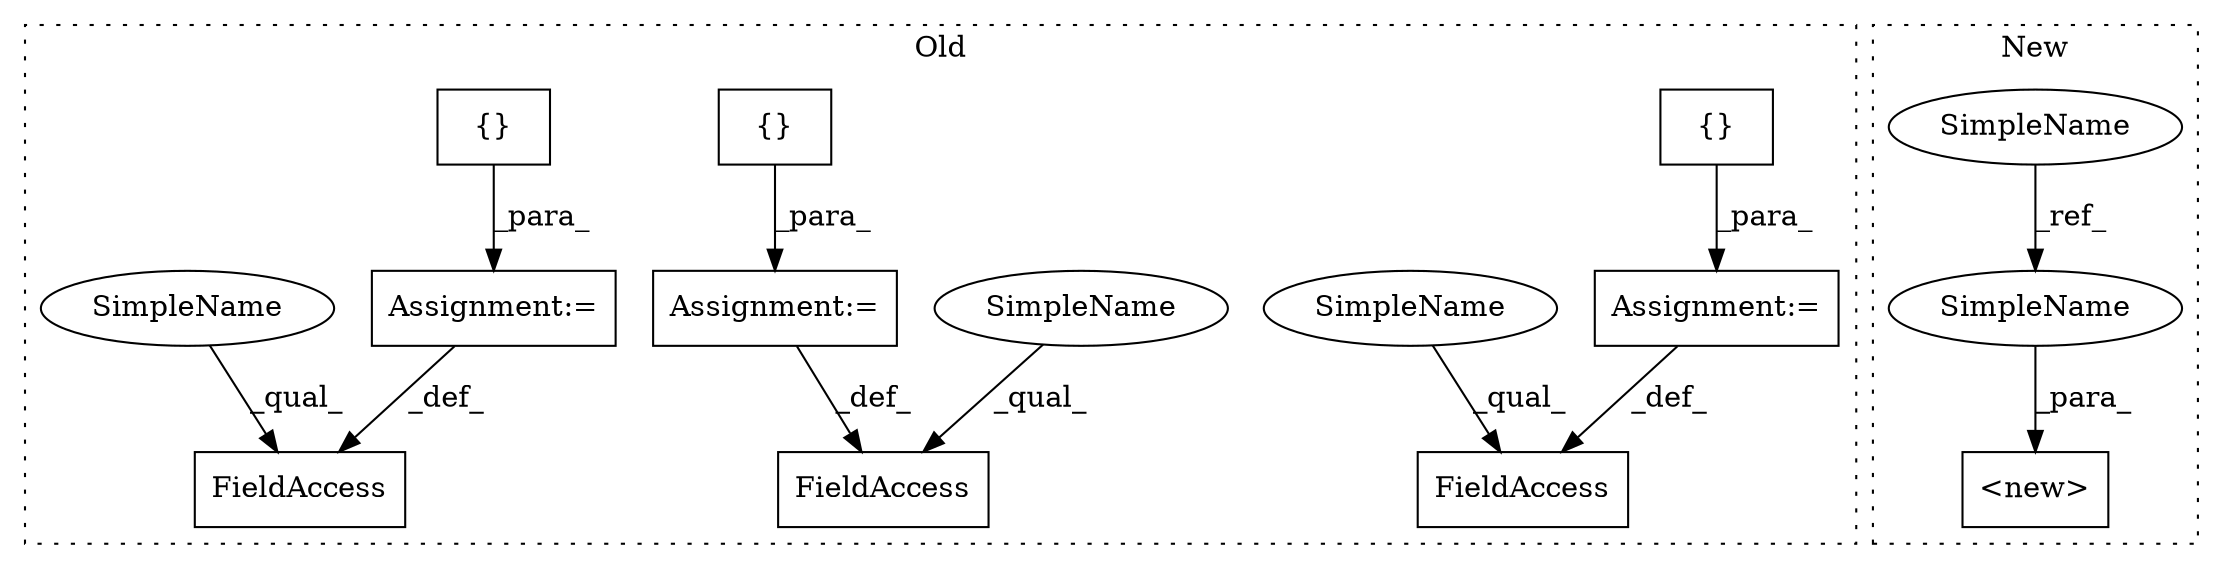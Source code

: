 digraph G {
subgraph cluster0 {
1 [label="{}" a="4" s="795" l="2" shape="box"];
3 [label="Assignment:=" a="7" s="777" l="1" shape="box"];
4 [label="FieldAccess" a="22" s="765" l="12" shape="box"];
6 [label="FieldAccess" a="22" s="824" l="11" shape="box"];
7 [label="{}" a="4" s="853" l="2" shape="box"];
8 [label="FieldAccess" a="22" s="990" l="19" shape="box"];
9 [label="{}" a="4" s="1027" l="2" shape="box"];
10 [label="Assignment:=" a="7" s="1009" l="1" shape="box"];
11 [label="Assignment:=" a="7" s="835" l="1" shape="box"];
13 [label="SimpleName" a="42" s="824" l="4" shape="ellipse"];
14 [label="SimpleName" a="42" s="765" l="4" shape="ellipse"];
15 [label="SimpleName" a="42" s="990" l="4" shape="ellipse"];
label = "Old";
style="dotted";
}
subgraph cluster1 {
2 [label="<new>" a="46" s="561,582" l="6,2" shape="box"];
5 [label="SimpleName" a="42" s="526" l="4" shape="ellipse"];
12 [label="SimpleName" a="42" s="578" l="4" shape="ellipse"];
label = "New";
style="dotted";
}
1 -> 3 [label="_para_"];
3 -> 4 [label="_def_"];
5 -> 12 [label="_ref_"];
7 -> 11 [label="_para_"];
9 -> 10 [label="_para_"];
10 -> 8 [label="_def_"];
11 -> 6 [label="_def_"];
12 -> 2 [label="_para_"];
13 -> 6 [label="_qual_"];
14 -> 4 [label="_qual_"];
15 -> 8 [label="_qual_"];
}